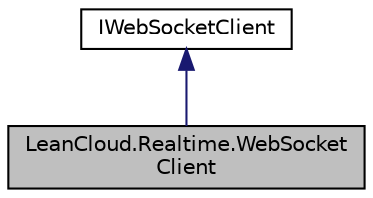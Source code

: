digraph "LeanCloud.Realtime.WebSocketClient"
{
  edge [fontname="Helvetica",fontsize="10",labelfontname="Helvetica",labelfontsize="10"];
  node [fontname="Helvetica",fontsize="10",shape=record];
  Node1 [label="LeanCloud.Realtime.WebSocket\lClient",height=0.2,width=0.4,color="black", fillcolor="grey75", style="filled", fontcolor="black"];
  Node2 -> Node1 [dir="back",color="midnightblue",fontsize="10",style="solid",fontname="Helvetica"];
  Node2 [label="IWebSocketClient",height=0.2,width=0.4,color="black", fillcolor="white", style="filled",URL="$interfaceLeanCloud_1_1Realtime_1_1Internal_1_1IWebSocketClient.html",tooltip="LeanCloud WebSocket 客户端接口 "];
}
